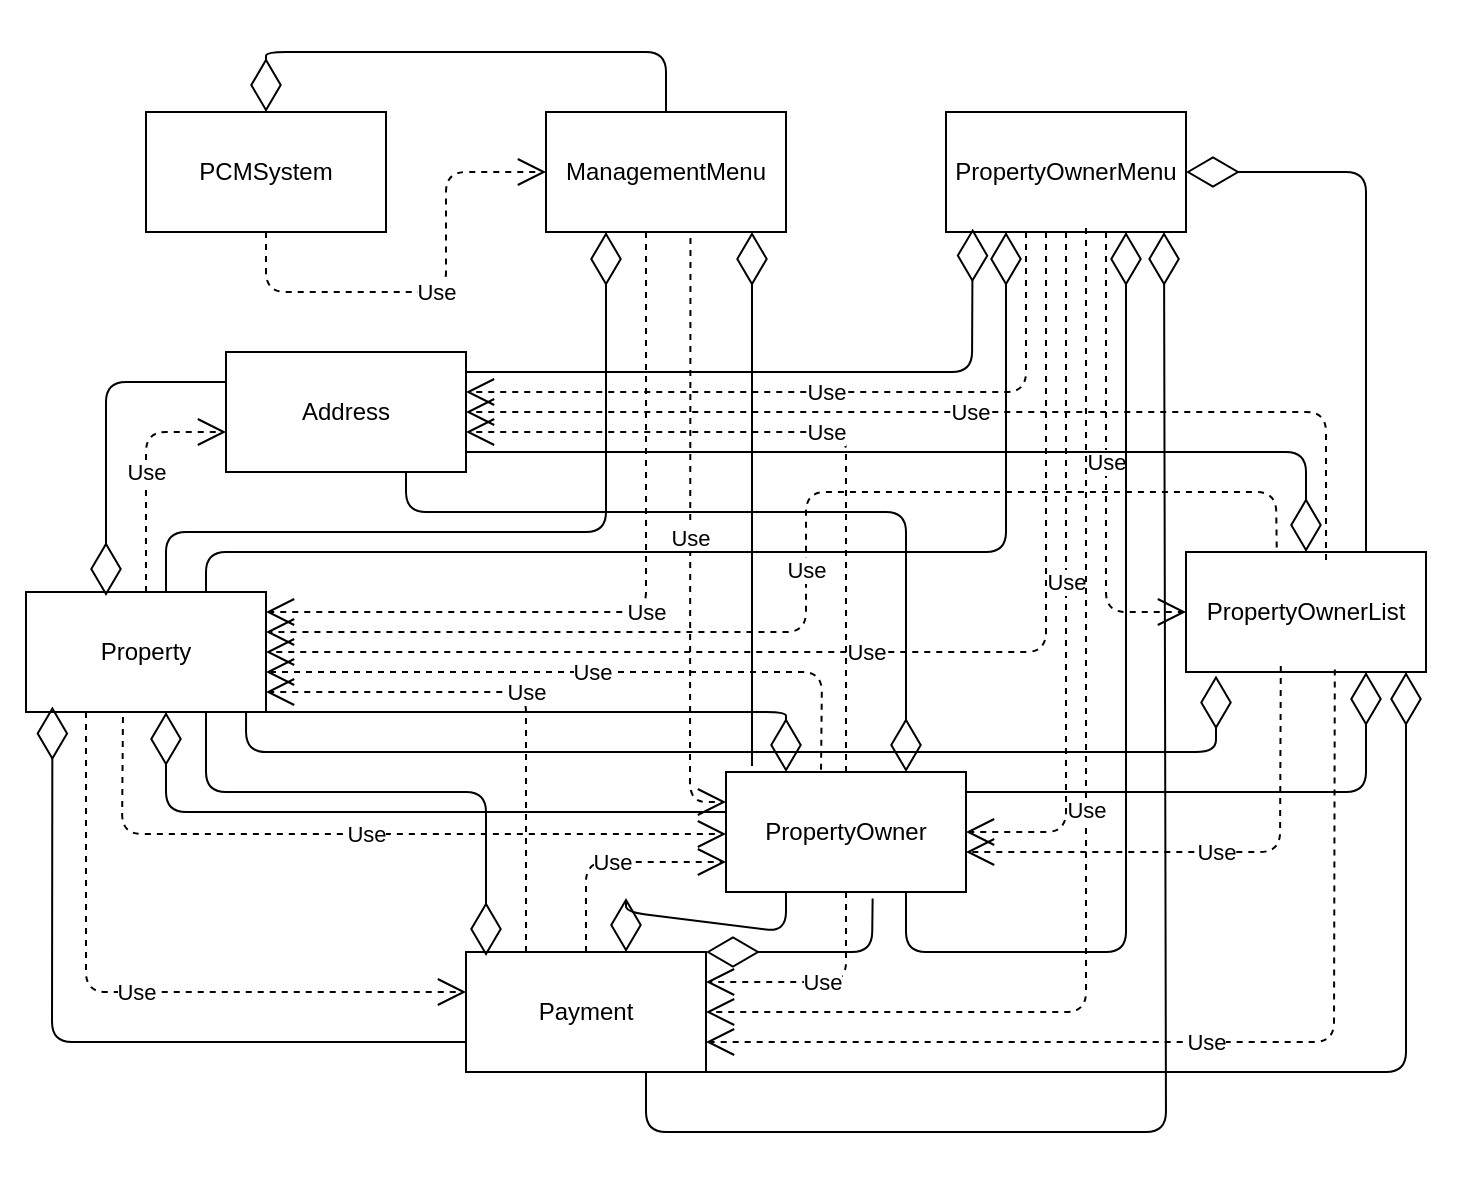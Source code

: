 <mxfile version="14.0.0" type="device"><diagram id="oB4PTA1E0SkA3epCKg4e" name="Page-1"><mxGraphModel dx="1422" dy="533" grid="1" gridSize="10" guides="1" tooltips="1" connect="1" arrows="1" fold="1" page="1" pageScale="1" pageWidth="850" pageHeight="1100" math="0" shadow="0"><root><mxCell id="0"/><mxCell id="1" parent="0"/><mxCell id="AVyhjZcLN8I8Wcseenlg-1" value="Address" style="rounded=0;whiteSpace=wrap;html=1;" parent="1" vertex="1"><mxGeometry x="140" y="210" width="120" height="60" as="geometry"/></mxCell><mxCell id="AVyhjZcLN8I8Wcseenlg-2" value="Payment" style="rounded=0;whiteSpace=wrap;html=1;" parent="1" vertex="1"><mxGeometry x="260" y="510" width="120" height="60" as="geometry"/></mxCell><mxCell id="CmAjUzNTM1YUT32GZ8fY-1" value="PropertyOwner" style="rounded=0;whiteSpace=wrap;html=1;" parent="1" vertex="1"><mxGeometry x="390" y="420" width="120" height="60" as="geometry"/></mxCell><mxCell id="CmAjUzNTM1YUT32GZ8fY-2" value="Property" style="rounded=0;whiteSpace=wrap;html=1;" parent="1" vertex="1"><mxGeometry x="40" y="330" width="120" height="60" as="geometry"/></mxCell><mxCell id="CmAjUzNTM1YUT32GZ8fY-3" value="PropertyOwnerList" style="rounded=0;whiteSpace=wrap;html=1;" parent="1" vertex="1"><mxGeometry x="620" y="310" width="120" height="60" as="geometry"/></mxCell><mxCell id="CmAjUzNTM1YUT32GZ8fY-4" value="PCMSystem" style="rounded=0;whiteSpace=wrap;html=1;" parent="1" vertex="1"><mxGeometry x="100" y="90" width="120" height="60" as="geometry"/></mxCell><mxCell id="CmAjUzNTM1YUT32GZ8fY-5" value="ManagementMenu" style="rounded=0;whiteSpace=wrap;html=1;" parent="1" vertex="1"><mxGeometry x="300" y="90" width="120" height="60" as="geometry"/></mxCell><mxCell id="CmAjUzNTM1YUT32GZ8fY-6" value="PropertyOwnerMenu" style="rounded=0;whiteSpace=wrap;html=1;" parent="1" vertex="1"><mxGeometry x="500" y="90" width="120" height="60" as="geometry"/></mxCell><mxCell id="4q3UUYW_U0bhOOxRMHQo-4" value="Use" style="endArrow=open;endSize=12;dashed=1;html=1;exitX=0.5;exitY=1;exitDx=0;exitDy=0;entryX=0;entryY=0.5;entryDx=0;entryDy=0;" edge="1" parent="1" source="CmAjUzNTM1YUT32GZ8fY-4" target="CmAjUzNTM1YUT32GZ8fY-5"><mxGeometry width="160" relative="1" as="geometry"><mxPoint x="250" y="300" as="sourcePoint"/><mxPoint x="410" y="300" as="targetPoint"/><Array as="points"><mxPoint x="160" y="180"/><mxPoint x="250" y="180"/><mxPoint x="250" y="120"/></Array></mxGeometry></mxCell><mxCell id="4q3UUYW_U0bhOOxRMHQo-5" value="Use" style="endArrow=open;endSize=12;dashed=1;html=1;" edge="1" parent="1"><mxGeometry width="160" relative="1" as="geometry"><mxPoint x="350" y="150" as="sourcePoint"/><mxPoint x="160" y="340" as="targetPoint"/><Array as="points"><mxPoint x="350" y="340"/></Array></mxGeometry></mxCell><mxCell id="4q3UUYW_U0bhOOxRMHQo-6" value="Use" style="endArrow=open;endSize=12;dashed=1;html=1;entryX=0;entryY=0.25;entryDx=0;entryDy=0;exitX=0.602;exitY=1.05;exitDx=0;exitDy=0;exitPerimeter=0;" edge="1" parent="1" source="CmAjUzNTM1YUT32GZ8fY-5" target="CmAjUzNTM1YUT32GZ8fY-1"><mxGeometry width="160" relative="1" as="geometry"><mxPoint x="120" y="510" as="sourcePoint"/><mxPoint x="-10.0" y="705" as="targetPoint"/><Array as="points"><mxPoint x="372" y="435"/></Array></mxGeometry></mxCell><mxCell id="4q3UUYW_U0bhOOxRMHQo-7" value="Use" style="endArrow=open;endSize=12;dashed=1;html=1;exitX=0.5;exitY=0;exitDx=0;exitDy=0;" edge="1" parent="1" source="CmAjUzNTM1YUT32GZ8fY-2"><mxGeometry width="160" relative="1" as="geometry"><mxPoint x="100" y="320" as="sourcePoint"/><mxPoint x="140" y="250" as="targetPoint"/><Array as="points"><mxPoint x="100" y="250"/></Array></mxGeometry></mxCell><mxCell id="4q3UUYW_U0bhOOxRMHQo-9" value="Use" style="endArrow=open;endSize=12;dashed=1;html=1;" edge="1" parent="1"><mxGeometry width="160" relative="1" as="geometry"><mxPoint x="540" y="150" as="sourcePoint"/><mxPoint x="260" y="230" as="targetPoint"/><Array as="points"><mxPoint x="540" y="230"/></Array></mxGeometry></mxCell><mxCell id="4q3UUYW_U0bhOOxRMHQo-10" value="Use" style="endArrow=open;endSize=12;dashed=1;html=1;entryX=1;entryY=0.5;entryDx=0;entryDy=0;" edge="1" parent="1" target="AVyhjZcLN8I8Wcseenlg-1"><mxGeometry width="160" relative="1" as="geometry"><mxPoint x="690" y="314" as="sourcePoint"/><mxPoint x="-120" y="605.0" as="targetPoint"/><Array as="points"><mxPoint x="690" y="240"/></Array></mxGeometry></mxCell><mxCell id="4q3UUYW_U0bhOOxRMHQo-11" value="Use" style="endArrow=open;endSize=12;dashed=1;html=1;exitX=0.5;exitY=0;exitDx=0;exitDy=0;" edge="1" parent="1" source="CmAjUzNTM1YUT32GZ8fY-1"><mxGeometry width="160" relative="1" as="geometry"><mxPoint x="310" y="610" as="sourcePoint"/><mxPoint x="260" y="250" as="targetPoint"/><Array as="points"><mxPoint x="450" y="250"/></Array></mxGeometry></mxCell><mxCell id="4q3UUYW_U0bhOOxRMHQo-12" value="Use" style="endArrow=open;endSize=12;dashed=1;html=1;exitX=0.25;exitY=1;exitDx=0;exitDy=0;" edge="1" parent="1" source="CmAjUzNTM1YUT32GZ8fY-2"><mxGeometry width="160" relative="1" as="geometry"><mxPoint x="100" y="393" as="sourcePoint"/><mxPoint x="260" y="530" as="targetPoint"/><Array as="points"><mxPoint x="70" y="530"/></Array></mxGeometry></mxCell><mxCell id="4q3UUYW_U0bhOOxRMHQo-13" value="Use" style="endArrow=open;endSize=12;dashed=1;html=1;exitX=0.404;exitY=1.042;exitDx=0;exitDy=0;exitPerimeter=0;" edge="1" parent="1" source="CmAjUzNTM1YUT32GZ8fY-2"><mxGeometry width="160" relative="1" as="geometry"><mxPoint x="130" y="390" as="sourcePoint"/><mxPoint x="390" y="451" as="targetPoint"/><Array as="points"><mxPoint x="88" y="451"/></Array></mxGeometry></mxCell><mxCell id="4q3UUYW_U0bhOOxRMHQo-14" value="Use" style="endArrow=open;endSize=12;dashed=1;html=1;exitX=0.25;exitY=0;exitDx=0;exitDy=0;" edge="1" parent="1" source="AVyhjZcLN8I8Wcseenlg-2"><mxGeometry width="160" relative="1" as="geometry"><mxPoint x="200" y="620" as="sourcePoint"/><mxPoint x="160" y="380" as="targetPoint"/><Array as="points"><mxPoint x="290" y="380"/></Array></mxGeometry></mxCell><mxCell id="4q3UUYW_U0bhOOxRMHQo-15" value="Use" style="endArrow=open;endSize=12;dashed=1;html=1;entryX=1;entryY=0.75;entryDx=0;entryDy=0;exitX=0.62;exitY=0.98;exitDx=0;exitDy=0;exitPerimeter=0;" edge="1" parent="1" source="CmAjUzNTM1YUT32GZ8fY-3" target="AVyhjZcLN8I8Wcseenlg-2"><mxGeometry width="160" relative="1" as="geometry"><mxPoint x="580" y="326" as="sourcePoint"/><mxPoint x="270" y="795.0" as="targetPoint"/><Array as="points"><mxPoint x="694" y="555"/></Array></mxGeometry></mxCell><mxCell id="4q3UUYW_U0bhOOxRMHQo-16" value="Use" style="endArrow=open;endSize=12;dashed=1;html=1;entryX=1;entryY=0.25;entryDx=0;entryDy=0;exitX=0.5;exitY=1;exitDx=0;exitDy=0;" edge="1" parent="1" source="CmAjUzNTM1YUT32GZ8fY-1" target="AVyhjZcLN8I8Wcseenlg-2"><mxGeometry width="160" relative="1" as="geometry"><mxPoint x="540" y="710" as="sourcePoint"/><mxPoint x="270" y="785.0" as="targetPoint"/><Array as="points"><mxPoint x="450" y="525"/></Array></mxGeometry></mxCell><mxCell id="4q3UUYW_U0bhOOxRMHQo-17" value="Use" style="endArrow=open;endSize=12;dashed=1;html=1;entryX=0;entryY=0.5;entryDx=0;entryDy=0;" edge="1" parent="1" target="CmAjUzNTM1YUT32GZ8fY-3"><mxGeometry width="160" relative="1" as="geometry"><mxPoint x="580" y="150" as="sourcePoint"/><mxPoint x="390" y="585.0" as="targetPoint"/><Array as="points"><mxPoint x="580" y="340"/></Array></mxGeometry></mxCell><mxCell id="4q3UUYW_U0bhOOxRMHQo-18" value="Use" style="endArrow=open;endSize=12;dashed=1;html=1;entryX=0;entryY=0.75;entryDx=0;entryDy=0;" edge="1" parent="1" source="AVyhjZcLN8I8Wcseenlg-2" target="CmAjUzNTM1YUT32GZ8fY-1"><mxGeometry width="160" relative="1" as="geometry"><mxPoint x="450" y="610" as="sourcePoint"/><mxPoint x="360" y="480" as="targetPoint"/><Array as="points"><mxPoint x="320" y="465"/></Array></mxGeometry></mxCell><mxCell id="4q3UUYW_U0bhOOxRMHQo-19" value="Use" style="endArrow=open;endSize=12;dashed=1;html=1;exitX=0.5;exitY=1;exitDx=0;exitDy=0;" edge="1" parent="1" source="CmAjUzNTM1YUT32GZ8fY-6"><mxGeometry width="160" relative="1" as="geometry"><mxPoint x="530" y="720" as="sourcePoint"/><mxPoint x="510" y="450" as="targetPoint"/><Array as="points"><mxPoint x="560" y="450"/></Array></mxGeometry></mxCell><mxCell id="4q3UUYW_U0bhOOxRMHQo-20" value="Use" style="endArrow=open;endSize=12;dashed=1;html=1;exitX=0.395;exitY=0.95;exitDx=0;exitDy=0;exitPerimeter=0;" edge="1" parent="1" source="CmAjUzNTM1YUT32GZ8fY-3"><mxGeometry width="160" relative="1" as="geometry"><mxPoint x="610" y="680" as="sourcePoint"/><mxPoint x="510" y="460" as="targetPoint"/><Array as="points"><mxPoint x="667" y="460"/></Array></mxGeometry></mxCell><mxCell id="4q3UUYW_U0bhOOxRMHQo-21" value="Use" style="endArrow=open;endSize=12;dashed=1;html=1;exitX=0.396;exitY=-0.018;exitDx=0;exitDy=0;exitPerimeter=0;" edge="1" parent="1" source="CmAjUzNTM1YUT32GZ8fY-1"><mxGeometry width="160" relative="1" as="geometry"><mxPoint x="450" y="700" as="sourcePoint"/><mxPoint x="160" y="370" as="targetPoint"/><Array as="points"><mxPoint x="438" y="370"/></Array></mxGeometry></mxCell><mxCell id="4q3UUYW_U0bhOOxRMHQo-22" value="Use" style="endArrow=open;endSize=12;dashed=1;html=1;entryX=1;entryY=0.5;entryDx=0;entryDy=0;" edge="1" parent="1" target="CmAjUzNTM1YUT32GZ8fY-2"><mxGeometry width="160" relative="1" as="geometry"><mxPoint x="550" y="150" as="sourcePoint"/><mxPoint x="200" y="360" as="targetPoint"/><Array as="points"><mxPoint x="550" y="360"/></Array></mxGeometry></mxCell><mxCell id="4q3UUYW_U0bhOOxRMHQo-23" value="Use" style="endArrow=open;endSize=12;dashed=1;html=1;" edge="1" parent="1"><mxGeometry width="160" relative="1" as="geometry"><mxPoint x="570" y="148" as="sourcePoint"/><mxPoint x="380" y="540" as="targetPoint"/><Array as="points"><mxPoint x="570" y="540"/></Array></mxGeometry></mxCell><mxCell id="4q3UUYW_U0bhOOxRMHQo-24" value="Use" style="endArrow=open;endSize=12;dashed=1;html=1;exitX=0.378;exitY=-0.037;exitDx=0;exitDy=0;exitPerimeter=0;" edge="1" parent="1" source="CmAjUzNTM1YUT32GZ8fY-3"><mxGeometry width="160" relative="1" as="geometry"><mxPoint x="680" y="290" as="sourcePoint"/><mxPoint x="160" y="350" as="targetPoint"/><Array as="points"><mxPoint x="665" y="280"/><mxPoint x="430" y="280"/><mxPoint x="430" y="350"/></Array></mxGeometry></mxCell><mxCell id="4q3UUYW_U0bhOOxRMHQo-27" value="" style="endArrow=diamondThin;endFill=0;endSize=24;html=1;exitX=0;exitY=0.25;exitDx=0;exitDy=0;" edge="1" parent="1" source="AVyhjZcLN8I8Wcseenlg-1"><mxGeometry width="160" relative="1" as="geometry"><mxPoint x="80" y="230" as="sourcePoint"/><mxPoint x="80" y="332" as="targetPoint"/><Array as="points"><mxPoint x="80" y="225"/></Array></mxGeometry></mxCell><mxCell id="4q3UUYW_U0bhOOxRMHQo-29" value="" style="endArrow=diamondThin;endFill=0;endSize=24;html=1;exitX=0;exitY=0.75;exitDx=0;exitDy=0;entryX=0.11;entryY=0.955;entryDx=0;entryDy=0;entryPerimeter=0;" edge="1" parent="1" source="AVyhjZcLN8I8Wcseenlg-2" target="CmAjUzNTM1YUT32GZ8fY-2"><mxGeometry width="160" relative="1" as="geometry"><mxPoint x="260" y="600" as="sourcePoint"/><mxPoint x="70" y="555" as="targetPoint"/><Array as="points"><mxPoint x="53" y="555"/></Array></mxGeometry></mxCell><mxCell id="4q3UUYW_U0bhOOxRMHQo-30" value="" style="endArrow=diamondThin;endFill=0;endSize=24;html=1;" edge="1" parent="1"><mxGeometry width="160" relative="1" as="geometry"><mxPoint x="390" y="440" as="sourcePoint"/><mxPoint x="110" y="390" as="targetPoint"/><Array as="points"><mxPoint x="110" y="440"/></Array></mxGeometry></mxCell><mxCell id="4q3UUYW_U0bhOOxRMHQo-31" value="" style="endArrow=diamondThin;endFill=0;endSize=24;html=1;exitX=0.5;exitY=0;exitDx=0;exitDy=0;" edge="1" parent="1" source="CmAjUzNTM1YUT32GZ8fY-5"><mxGeometry width="160" relative="1" as="geometry"><mxPoint x="200" y="620" as="sourcePoint"/><mxPoint x="160" y="90" as="targetPoint"/><Array as="points"><mxPoint x="360" y="60"/><mxPoint x="160" y="60"/></Array></mxGeometry></mxCell><mxCell id="4q3UUYW_U0bhOOxRMHQo-32" value="" style="endArrow=diamondThin;endFill=0;endSize=24;html=1;entryX=0.25;entryY=1;entryDx=0;entryDy=0;" edge="1" parent="1" target="CmAjUzNTM1YUT32GZ8fY-5"><mxGeometry width="160" relative="1" as="geometry"><mxPoint x="110" y="330" as="sourcePoint"/><mxPoint x="320" y="300" as="targetPoint"/><Array as="points"><mxPoint x="110" y="300"/><mxPoint x="330" y="300"/></Array></mxGeometry></mxCell><mxCell id="4q3UUYW_U0bhOOxRMHQo-33" value="" style="endArrow=diamondThin;endFill=0;endSize=24;html=1;exitX=0.75;exitY=0;exitDx=0;exitDy=0;entryX=1;entryY=0.5;entryDx=0;entryDy=0;" edge="1" parent="1" source="CmAjUzNTM1YUT32GZ8fY-3" target="CmAjUzNTM1YUT32GZ8fY-6"><mxGeometry width="160" relative="1" as="geometry"><mxPoint x="660" y="200" as="sourcePoint"/><mxPoint x="455" y="620" as="targetPoint"/><Array as="points"><mxPoint x="710" y="120"/></Array></mxGeometry></mxCell><mxCell id="4q3UUYW_U0bhOOxRMHQo-34" value="" style="endArrow=diamondThin;endFill=0;endSize=24;html=1;exitX=0.75;exitY=1;exitDx=0;exitDy=0;" edge="1" parent="1" source="AVyhjZcLN8I8Wcseenlg-2"><mxGeometry width="160" relative="1" as="geometry"><mxPoint x="330" y="620" as="sourcePoint"/><mxPoint x="609" y="150" as="targetPoint"/><Array as="points"><mxPoint x="350" y="600"/><mxPoint x="610" y="600"/></Array></mxGeometry></mxCell><mxCell id="4q3UUYW_U0bhOOxRMHQo-35" value="" style="endArrow=diamondThin;endFill=0;endSize=24;html=1;exitX=0.75;exitY=1;exitDx=0;exitDy=0;" edge="1" parent="1" source="CmAjUzNTM1YUT32GZ8fY-1"><mxGeometry width="160" relative="1" as="geometry"><mxPoint x="440" y="720" as="sourcePoint"/><mxPoint x="590" y="150" as="targetPoint"/><Array as="points"><mxPoint x="480" y="510"/><mxPoint x="590" y="510"/></Array></mxGeometry></mxCell><mxCell id="4q3UUYW_U0bhOOxRMHQo-36" value="" style="endArrow=diamondThin;endFill=0;endSize=24;html=1;exitX=0.111;exitY=0.972;exitDx=0;exitDy=0;exitPerimeter=0;entryX=0.111;entryY=0.972;entryDx=0;entryDy=0;entryPerimeter=0;" edge="1" parent="1" target="CmAjUzNTM1YUT32GZ8fY-6"><mxGeometry width="160" relative="1" as="geometry"><mxPoint x="260" y="220" as="sourcePoint"/><mxPoint x="230" y="660" as="targetPoint"/><Array as="points"><mxPoint x="513" y="220"/></Array></mxGeometry></mxCell><mxCell id="4q3UUYW_U0bhOOxRMHQo-37" value="" style="endArrow=diamondThin;endFill=0;endSize=24;html=1;exitX=0.75;exitY=0;exitDx=0;exitDy=0;" edge="1" parent="1" source="CmAjUzNTM1YUT32GZ8fY-2"><mxGeometry width="160" relative="1" as="geometry"><mxPoint x="130" y="310" as="sourcePoint"/><mxPoint x="530" y="150" as="targetPoint"/><Array as="points"><mxPoint x="130" y="310"/><mxPoint x="530" y="310"/></Array></mxGeometry></mxCell><mxCell id="4q3UUYW_U0bhOOxRMHQo-38" value="" style="endArrow=diamondThin;endFill=0;endSize=24;html=1;" edge="1" parent="1"><mxGeometry width="160" relative="1" as="geometry"><mxPoint x="403" y="417" as="sourcePoint"/><mxPoint x="403" y="150" as="targetPoint"/><Array as="points"/></mxGeometry></mxCell><mxCell id="4q3UUYW_U0bhOOxRMHQo-39" value="" style="endArrow=diamondThin;endFill=0;endSize=24;html=1;exitX=0.25;exitY=1;exitDx=0;exitDy=0;entryX=0.25;entryY=1;entryDx=0;entryDy=0;" edge="1" parent="1" source="CmAjUzNTM1YUT32GZ8fY-1"><mxGeometry width="160" relative="1" as="geometry"><mxPoint x="430" y="490" as="sourcePoint"/><mxPoint x="340" y="510" as="targetPoint"/><Array as="points"><mxPoint x="420" y="500"/><mxPoint x="340" y="490"/></Array></mxGeometry></mxCell><mxCell id="4q3UUYW_U0bhOOxRMHQo-40" value="" style="endArrow=diamondThin;endFill=0;endSize=24;html=1;exitX=0.75;exitY=1;exitDx=0;exitDy=0;" edge="1" parent="1" source="CmAjUzNTM1YUT32GZ8fY-2"><mxGeometry width="160" relative="1" as="geometry"><mxPoint x="150" y="390" as="sourcePoint"/><mxPoint x="270" y="512" as="targetPoint"/><Array as="points"><mxPoint x="130" y="430"/><mxPoint x="270" y="430"/></Array></mxGeometry></mxCell><mxCell id="4q3UUYW_U0bhOOxRMHQo-41" value="" style="endArrow=diamondThin;endFill=0;endSize=24;html=1;exitX=0.917;exitY=1;exitDx=0;exitDy=0;exitPerimeter=0;entryX=0.125;entryY=1.029;entryDx=0;entryDy=0;entryPerimeter=0;" edge="1" parent="1" source="CmAjUzNTM1YUT32GZ8fY-2" target="CmAjUzNTM1YUT32GZ8fY-3"><mxGeometry width="160" relative="1" as="geometry"><mxPoint x="190" y="390" as="sourcePoint"/><mxPoint x="770" y="590" as="targetPoint"/><Array as="points"><mxPoint x="150" y="410"/><mxPoint x="635" y="410"/></Array></mxGeometry></mxCell><mxCell id="4q3UUYW_U0bhOOxRMHQo-42" value="" style="endArrow=diamondThin;endFill=0;endSize=24;html=1;entryX=0.5;entryY=0;entryDx=0;entryDy=0;" edge="1" parent="1" target="CmAjUzNTM1YUT32GZ8fY-3"><mxGeometry width="160" relative="1" as="geometry"><mxPoint x="260" y="260" as="sourcePoint"/><mxPoint x="750" y="430" as="targetPoint"/><Array as="points"><mxPoint x="680" y="260"/></Array></mxGeometry></mxCell><mxCell id="4q3UUYW_U0bhOOxRMHQo-43" value="" style="endArrow=diamondThin;endFill=0;endSize=24;html=1;exitX=0.75;exitY=1;exitDx=0;exitDy=0;entryX=0.75;entryY=1;entryDx=0;entryDy=0;" edge="1" parent="1" target="CmAjUzNTM1YUT32GZ8fY-3"><mxGeometry width="160" relative="1" as="geometry"><mxPoint x="510" y="430" as="sourcePoint"/><mxPoint x="790" y="490" as="targetPoint"/><Array as="points"><mxPoint x="710" y="430"/></Array></mxGeometry></mxCell><mxCell id="4q3UUYW_U0bhOOxRMHQo-44" value="" style="endArrow=diamondThin;endFill=0;endSize=24;html=1;entryX=0.75;entryY=1;entryDx=0;entryDy=0;exitX=0.75;exitY=1;exitDx=0;exitDy=0;" edge="1" parent="1" source="AVyhjZcLN8I8Wcseenlg-1"><mxGeometry width="160" relative="1" as="geometry"><mxPoint x="600" y="225" as="sourcePoint"/><mxPoint x="480" y="420" as="targetPoint"/><Array as="points"><mxPoint x="230" y="290"/><mxPoint x="480" y="290"/></Array></mxGeometry></mxCell><mxCell id="4q3UUYW_U0bhOOxRMHQo-45" value="" style="endArrow=diamondThin;endFill=0;endSize=24;html=1;exitX=0.25;exitY=0;exitDx=0;exitDy=0;entryX=0.25;entryY=0;entryDx=0;entryDy=0;" edge="1" parent="1" target="CmAjUzNTM1YUT32GZ8fY-1"><mxGeometry width="160" relative="1" as="geometry"><mxPoint x="160" y="390" as="sourcePoint"/><mxPoint x="740" y="520" as="targetPoint"/><Array as="points"><mxPoint x="420" y="390"/></Array></mxGeometry></mxCell><mxCell id="4q3UUYW_U0bhOOxRMHQo-46" value="" style="endArrow=diamondThin;endFill=0;endSize=24;html=1;exitX=0.611;exitY=1.055;exitDx=0;exitDy=0;entryX=1;entryY=0;entryDx=0;entryDy=0;exitPerimeter=0;" edge="1" parent="1" source="CmAjUzNTM1YUT32GZ8fY-1" target="AVyhjZcLN8I8Wcseenlg-2"><mxGeometry width="160" relative="1" as="geometry"><mxPoint x="790" y="570" as="sourcePoint"/><mxPoint x="600" y="405" as="targetPoint"/><Array as="points"><mxPoint x="463" y="510"/></Array></mxGeometry></mxCell><mxCell id="4q3UUYW_U0bhOOxRMHQo-47" value="" style="endArrow=diamondThin;endFill=0;endSize=24;html=1;exitX=1;exitY=1;exitDx=0;exitDy=0;" edge="1" parent="1" source="AVyhjZcLN8I8Wcseenlg-2"><mxGeometry width="160" relative="1" as="geometry"><mxPoint x="830" y="490" as="sourcePoint"/><mxPoint x="730" y="370" as="targetPoint"/><Array as="points"><mxPoint x="730" y="570"/></Array></mxGeometry></mxCell></root></mxGraphModel></diagram></mxfile>